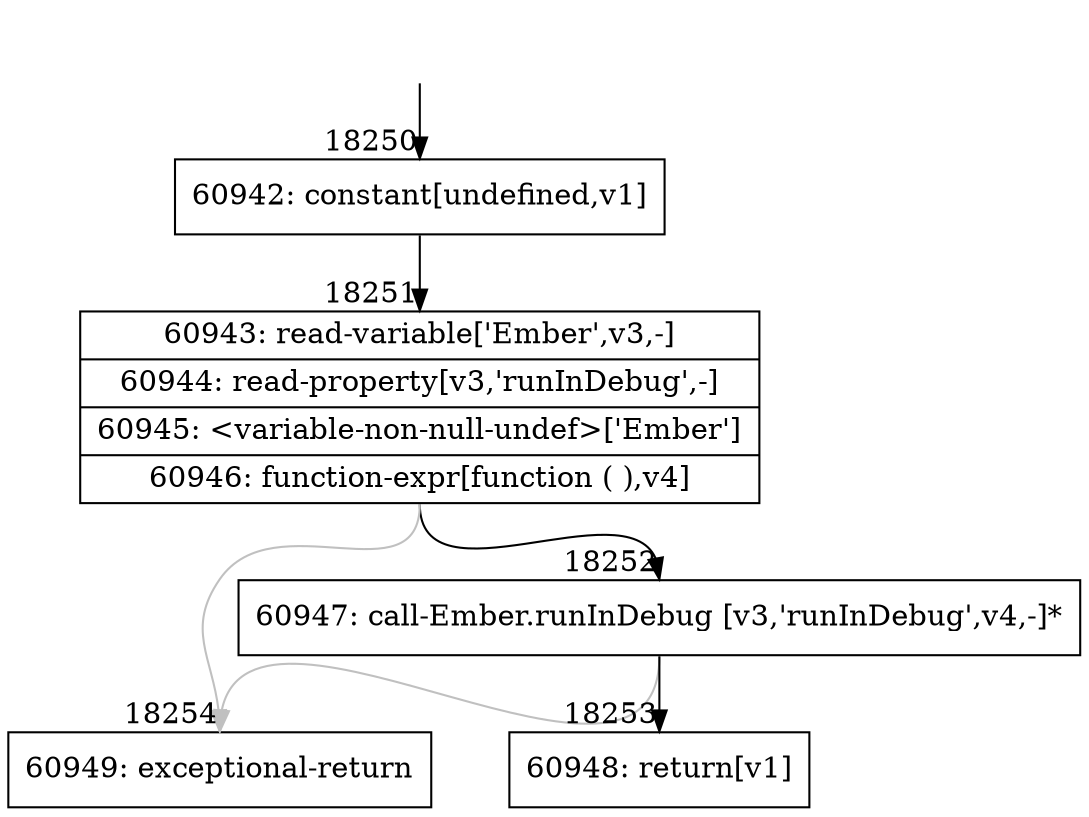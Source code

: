 digraph {
rankdir="TD"
BB_entry1570[shape=none,label=""];
BB_entry1570 -> BB18250 [tailport=s, headport=n, headlabel="    18250"]
BB18250 [shape=record label="{60942: constant[undefined,v1]}" ] 
BB18250 -> BB18251 [tailport=s, headport=n, headlabel="      18251"]
BB18251 [shape=record label="{60943: read-variable['Ember',v3,-]|60944: read-property[v3,'runInDebug',-]|60945: \<variable-non-null-undef\>['Ember']|60946: function-expr[function ( ),v4]}" ] 
BB18251 -> BB18252 [tailport=s, headport=n, headlabel="      18252"]
BB18251 -> BB18254 [tailport=s, headport=n, color=gray, headlabel="      18254"]
BB18252 [shape=record label="{60947: call-Ember.runInDebug [v3,'runInDebug',v4,-]*}" ] 
BB18252 -> BB18253 [tailport=s, headport=n, headlabel="      18253"]
BB18252 -> BB18254 [tailport=s, headport=n, color=gray]
BB18253 [shape=record label="{60948: return[v1]}" ] 
BB18254 [shape=record label="{60949: exceptional-return}" ] 
//#$~ 34404
}
